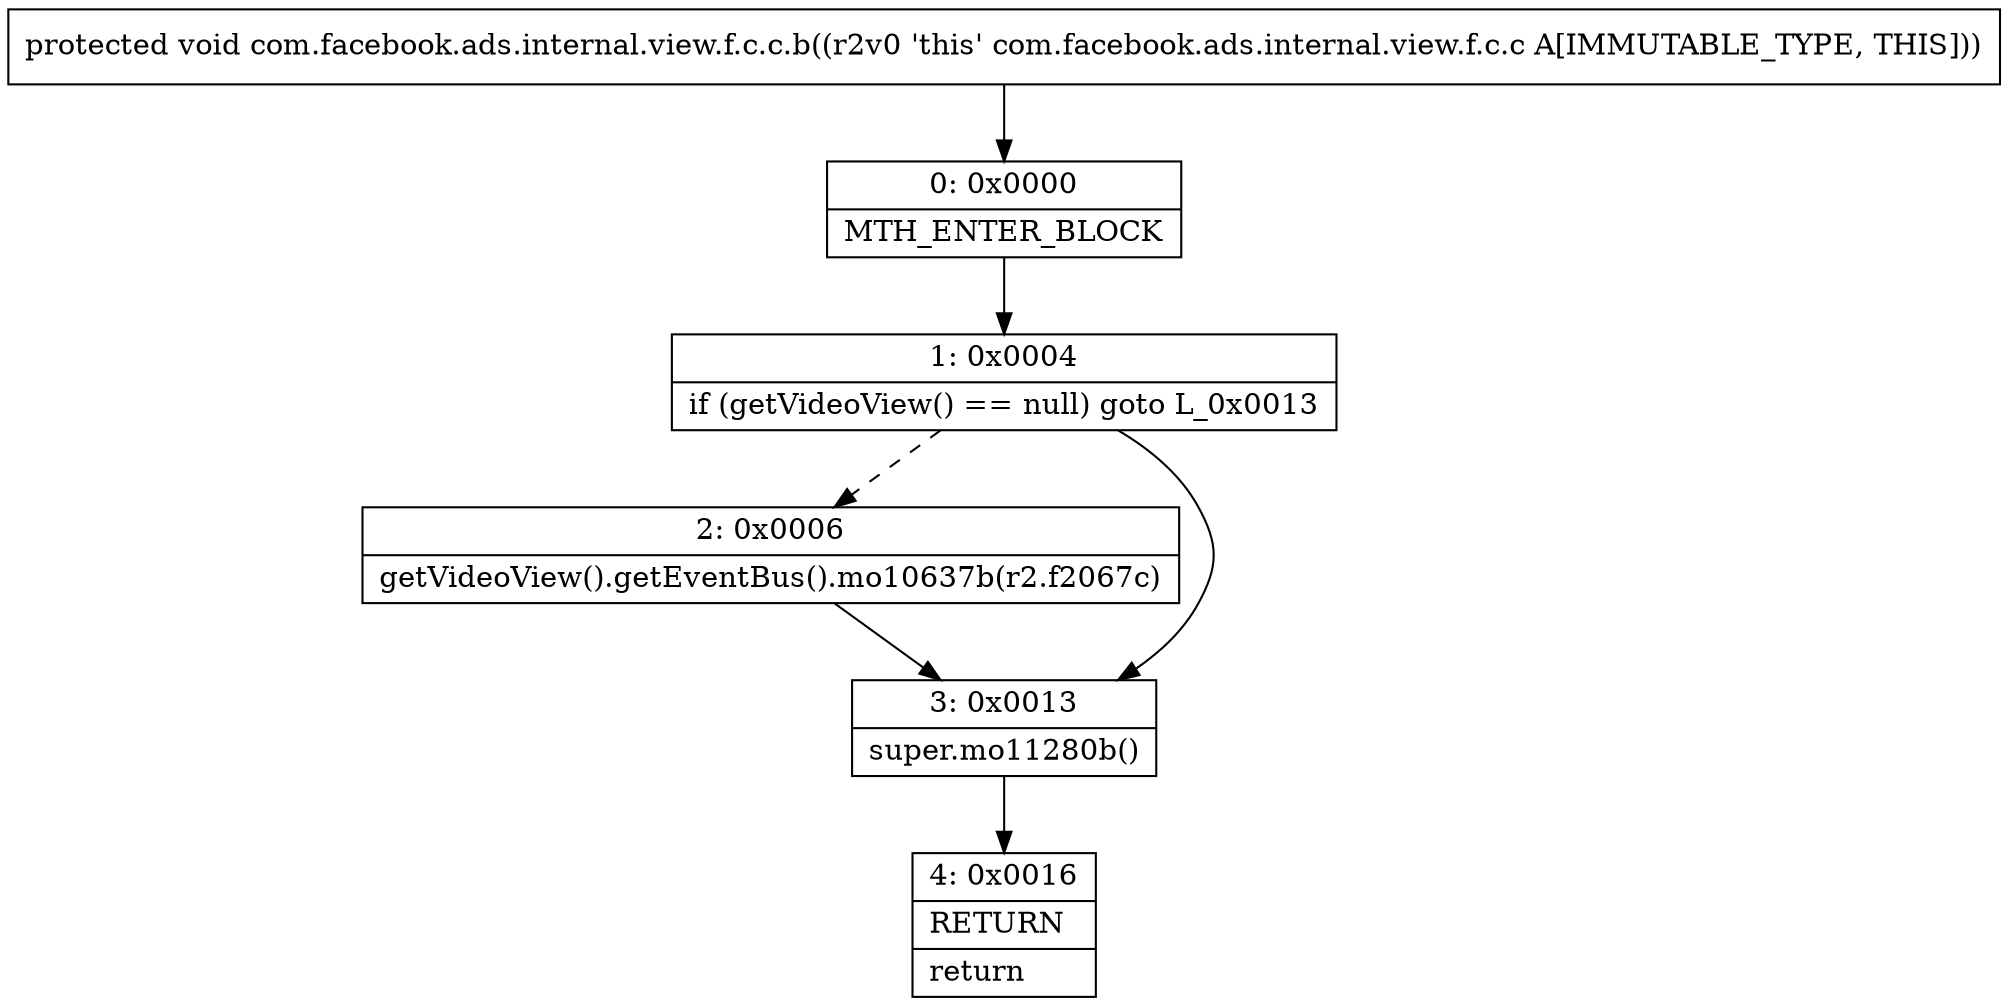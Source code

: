 digraph "CFG forcom.facebook.ads.internal.view.f.c.c.b()V" {
Node_0 [shape=record,label="{0\:\ 0x0000|MTH_ENTER_BLOCK\l}"];
Node_1 [shape=record,label="{1\:\ 0x0004|if (getVideoView() == null) goto L_0x0013\l}"];
Node_2 [shape=record,label="{2\:\ 0x0006|getVideoView().getEventBus().mo10637b(r2.f2067c)\l}"];
Node_3 [shape=record,label="{3\:\ 0x0013|super.mo11280b()\l}"];
Node_4 [shape=record,label="{4\:\ 0x0016|RETURN\l|return\l}"];
MethodNode[shape=record,label="{protected void com.facebook.ads.internal.view.f.c.c.b((r2v0 'this' com.facebook.ads.internal.view.f.c.c A[IMMUTABLE_TYPE, THIS])) }"];
MethodNode -> Node_0;
Node_0 -> Node_1;
Node_1 -> Node_2[style=dashed];
Node_1 -> Node_3;
Node_2 -> Node_3;
Node_3 -> Node_4;
}

